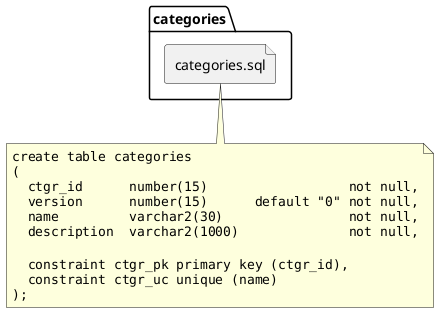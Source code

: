 @startuml

allowmixing

skinparam backgroundcolor transparent

  file categories.sql

  note bottom of categories.sql
    ""create table categories""
    ""(""
    ""  ctgr_id      number(15)                  not null,""
    ""  version      number(15)      default "0" not null,""
    ""  name         varchar2(30)                not null,""
    ""  description  varchar2(1000)              not null,""
    """"
    ""  constraint ctgr_pk primary key (ctgr_id),""
    ""  constraint ctgr_uc unique (name)""
    "");""
  end note

@enduml
